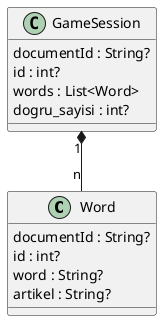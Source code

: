 @startuml Hello Uml

Class Word{
    documentId : String?
    id : int?
    word : String?
    artikel : String?
}

Class GameSession{
    documentId : String?
    id : int?
    words : List<Word>
    dogru_sayisi : int?
    
}

GameSession "1" *-- "n" Word
@enduml